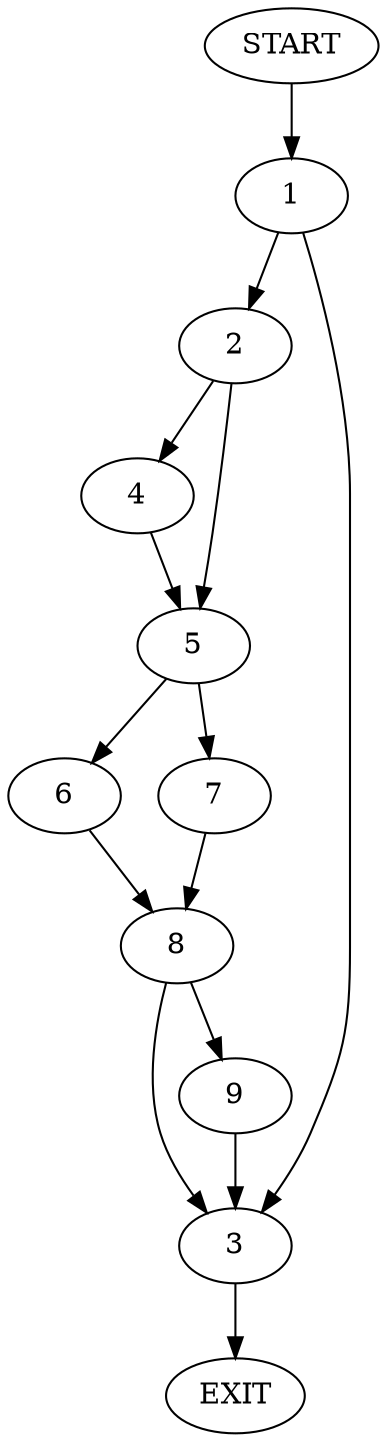 digraph {
0 [label="START"]
10 [label="EXIT"]
0 -> 1
1 -> 2
1 -> 3
2 -> 4
2 -> 5
3 -> 10
4 -> 5
5 -> 6
5 -> 7
6 -> 8
7 -> 8
8 -> 3
8 -> 9
9 -> 3
}
